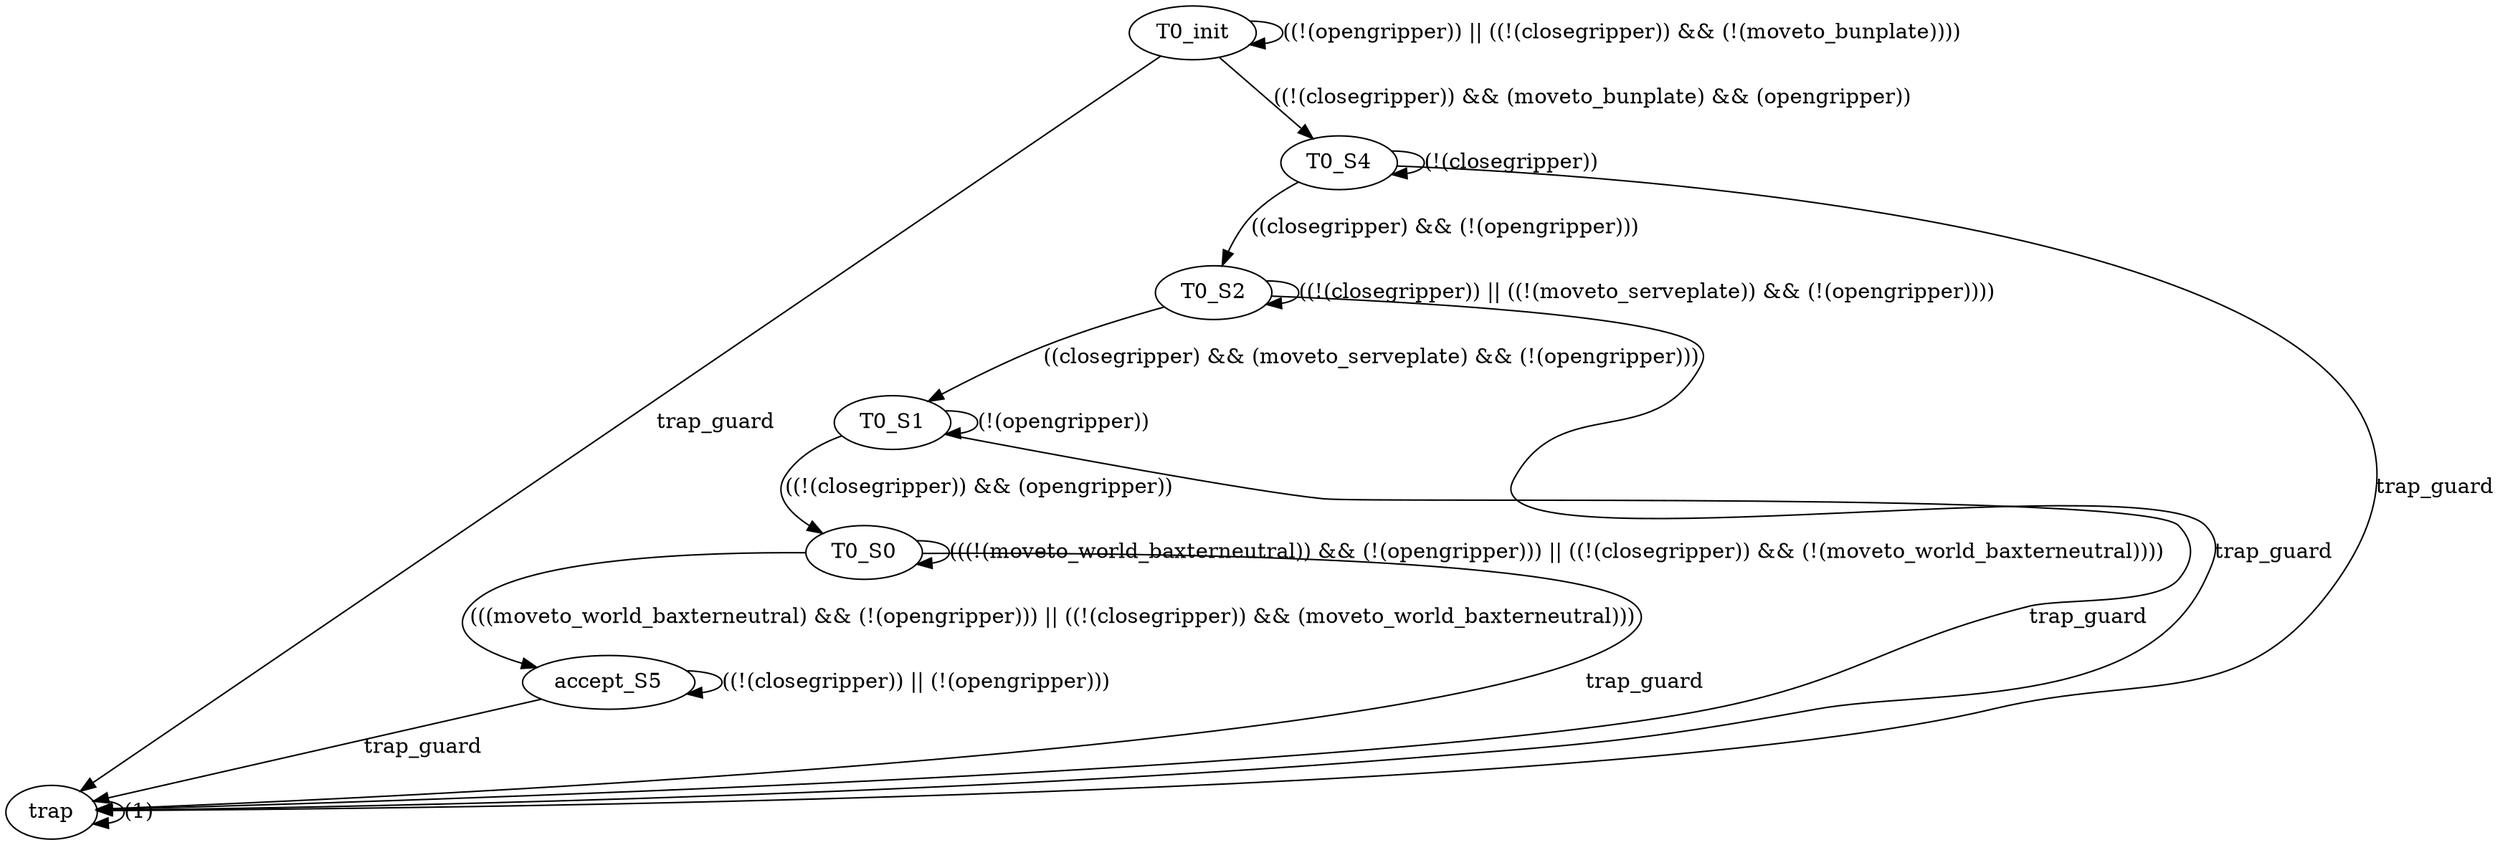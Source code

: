 digraph "" {
T0_init;
accept_S5;
T0_S2;
T0_S1;
T0_S0;
trap;
T0_S4;
T0_init -> T0_init  [guard="((!(opengripper)) || ((!(closegripper)) && (!(moveto_bunplate))))", input="set([0, 1, 2, 4, 5, 6, 8, 9, 12, 13, 16, 17, 18, 20, 21, 22, 24, 25, 28, 29])", key=0, label="((!(opengripper)) || ((!(closegripper)) && (!(moveto_bunplate))))", weight=0];
T0_init -> trap  [guard=trap_guard, input="set([3, 7, 11, 15, 19, 23, 27, 31])", key=0, label=trap_guard, weight=0];
T0_init -> T0_S4  [guard="((!(closegripper)) && (moveto_bunplate) && (opengripper))", input="set([10, 30, 26, 14])", key=0, label="((!(closegripper)) && (moveto_bunplate) && (opengripper))", weight=0];
accept_S5 -> trap  [guard=trap_guard, input="set([3, 7, 11, 15, 19, 23, 27, 31])", key=0, label=trap_guard, weight=0];
accept_S5 -> accept_S5  [guard="((!(closegripper)) || (!(opengripper)))", input="set([0, 1, 2, 4, 5, 6, 8, 9, 10, 12, 13, 14, 16, 17, 18, 20, 21, 22, 24, 25, 26, 28, 29, 30])", key=0, label="((!(closegripper)) || (!(opengripper)))", weight=0];
T0_S2 -> T0_S2  [guard="((!(closegripper)) || ((!(moveto_serveplate)) && (!(opengripper))))", input="set([0, 1, 2, 4, 5, 6, 8, 9, 10, 12, 13, 14, 16, 18, 20, 22, 24, 26, 28, 30])", key=0, label="((!(closegripper)) || ((!(moveto_serveplate)) && (!(opengripper))))", weight=0];
T0_S2 -> T0_S1  [guard="((closegripper) && (moveto_serveplate) && (!(opengripper)))", input="set([17, 29, 21, 25])", key=0, label="((closegripper) && (moveto_serveplate) && (!(opengripper)))", weight=0];
T0_S2 -> trap  [guard=trap_guard, input="set([3, 7, 11, 15, 19, 23, 27, 31])", key=0, label=trap_guard, weight=0];
T0_S1 -> T0_S1  [guard="(!(opengripper))", input="set([0, 1, 4, 5, 8, 9, 12, 13, 16, 17, 20, 21, 24, 25, 28, 29])", key=0, label="(!(opengripper))", weight=0];
T0_S1 -> T0_S0  [guard="((!(closegripper)) && (opengripper))", input="set([2, 6, 10, 14, 18, 22, 26, 30])", key=0, label="((!(closegripper)) && (opengripper))", weight=0];
T0_S1 -> trap  [guard=trap_guard, input="set([3, 7, 11, 15, 19, 23, 27, 31])", key=0, label=trap_guard, weight=0];
T0_S0 -> T0_S0  [guard="(((!(moveto_world_baxterneutral)) && (!(opengripper))) || ((!(closegripper)) && (!(moveto_world_baxterneutral))))", input="set([0, 1, 2, 8, 9, 10, 16, 17, 18, 24, 25, 26])", key=0, label="(((!(moveto_world_baxterneutral)) && (!(opengripper))) || ((!(closegripper)) && (!(moveto_world_baxterneutral))))", weight=0];
T0_S0 -> trap  [guard=trap_guard, input="set([3, 7, 11, 15, 19, 23, 27, 31])", key=0, label=trap_guard, weight=0];
T0_S0 -> accept_S5  [guard="(((moveto_world_baxterneutral) && (!(opengripper))) || ((!(closegripper)) && (moveto_world_baxterneutral)))", input="set([4, 5, 6, 12, 13, 14, 20, 21, 22, 28, 29, 30])", key=0, label="(((moveto_world_baxterneutral) && (!(opengripper))) || ((!(closegripper)) && (moveto_world_baxterneutral)))", weight=0];
trap -> trap  [guard="(1)", input="set([0, 1, 2, 3, 4, 5, 6, 7, 8, 9, 10, 11, 12, 13, 14, 15, 16, 17, 18, 19, 20, 21, 22, 23, 24, 25, 26, 27, 28, 29, 30, 31])", key=0, label="(1)", weight=0];
T0_S4 -> T0_S2  [guard="((closegripper) && (!(opengripper)))", input="set([1, 5, 9, 13, 17, 21, 25, 29])", key=0, label="((closegripper) && (!(opengripper)))", weight=0];
T0_S4 -> trap  [guard=trap_guard, input="set([3, 7, 11, 15, 19, 23, 27, 31])", key=0, label=trap_guard, weight=0];
T0_S4 -> T0_S4  [guard="(!(closegripper))", input="set([0, 2, 4, 6, 8, 10, 12, 14, 16, 18, 20, 22, 24, 26, 28, 30])", key=0, label="(!(closegripper))", weight=0];
}
